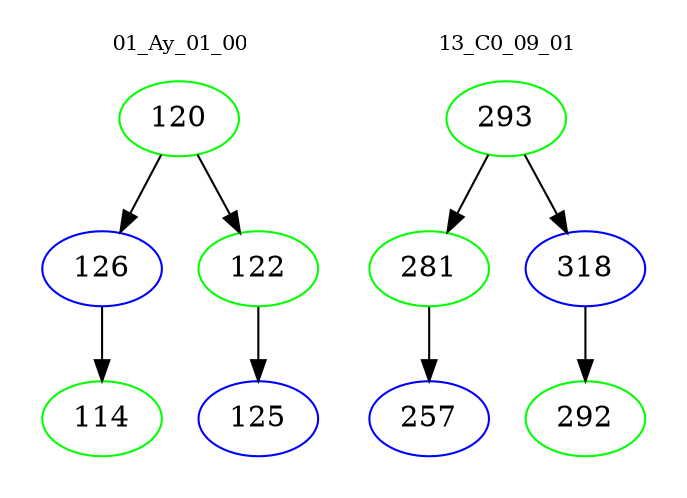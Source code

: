 digraph{
subgraph cluster_0 {
color = white
label = "01_Ay_01_00";
fontsize=10;
T0_120 [label="120", color="green"]
T0_120 -> T0_126 [color="black"]
T0_126 [label="126", color="blue"]
T0_126 -> T0_114 [color="black"]
T0_114 [label="114", color="green"]
T0_120 -> T0_122 [color="black"]
T0_122 [label="122", color="green"]
T0_122 -> T0_125 [color="black"]
T0_125 [label="125", color="blue"]
}
subgraph cluster_1 {
color = white
label = "13_C0_09_01";
fontsize=10;
T1_293 [label="293", color="green"]
T1_293 -> T1_281 [color="black"]
T1_281 [label="281", color="green"]
T1_281 -> T1_257 [color="black"]
T1_257 [label="257", color="blue"]
T1_293 -> T1_318 [color="black"]
T1_318 [label="318", color="blue"]
T1_318 -> T1_292 [color="black"]
T1_292 [label="292", color="green"]
}
}
